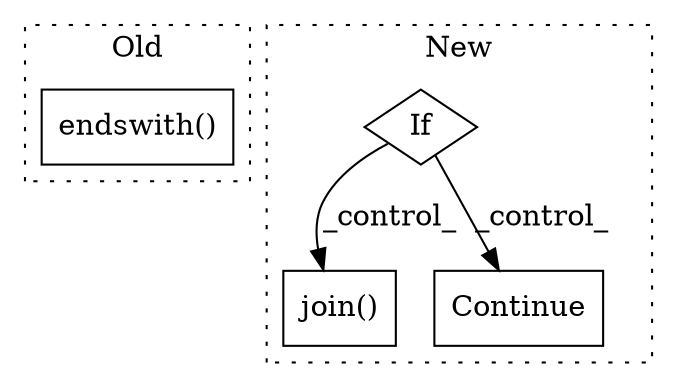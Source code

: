 digraph G {
subgraph cluster0 {
1 [label="endswith()" a="75" s="3616,3632" l="11,1" shape="box"];
label = "Old";
style="dotted";
}
subgraph cluster1 {
2 [label="join()" a="75" s="4160,4179" l="9,1" shape="box"];
3 [label="If" a="96" s="3565" l="3" shape="diamond"];
4 [label="Continue" a="43" s="3610" l="8" shape="box"];
label = "New";
style="dotted";
}
3 -> 2 [label="_control_"];
3 -> 4 [label="_control_"];
}